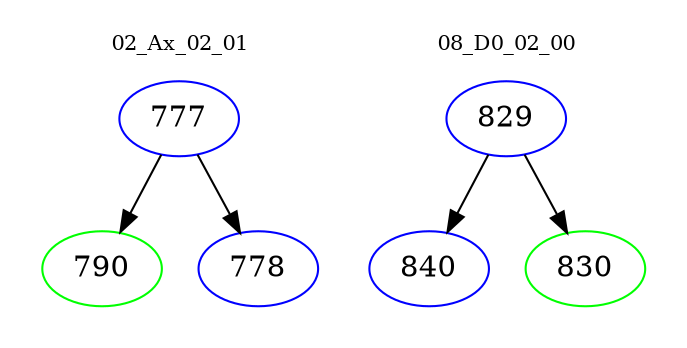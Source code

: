 digraph{
subgraph cluster_0 {
color = white
label = "02_Ax_02_01";
fontsize=10;
T0_777 [label="777", color="blue"]
T0_777 -> T0_790 [color="black"]
T0_790 [label="790", color="green"]
T0_777 -> T0_778 [color="black"]
T0_778 [label="778", color="blue"]
}
subgraph cluster_1 {
color = white
label = "08_D0_02_00";
fontsize=10;
T1_829 [label="829", color="blue"]
T1_829 -> T1_840 [color="black"]
T1_840 [label="840", color="blue"]
T1_829 -> T1_830 [color="black"]
T1_830 [label="830", color="green"]
}
}
